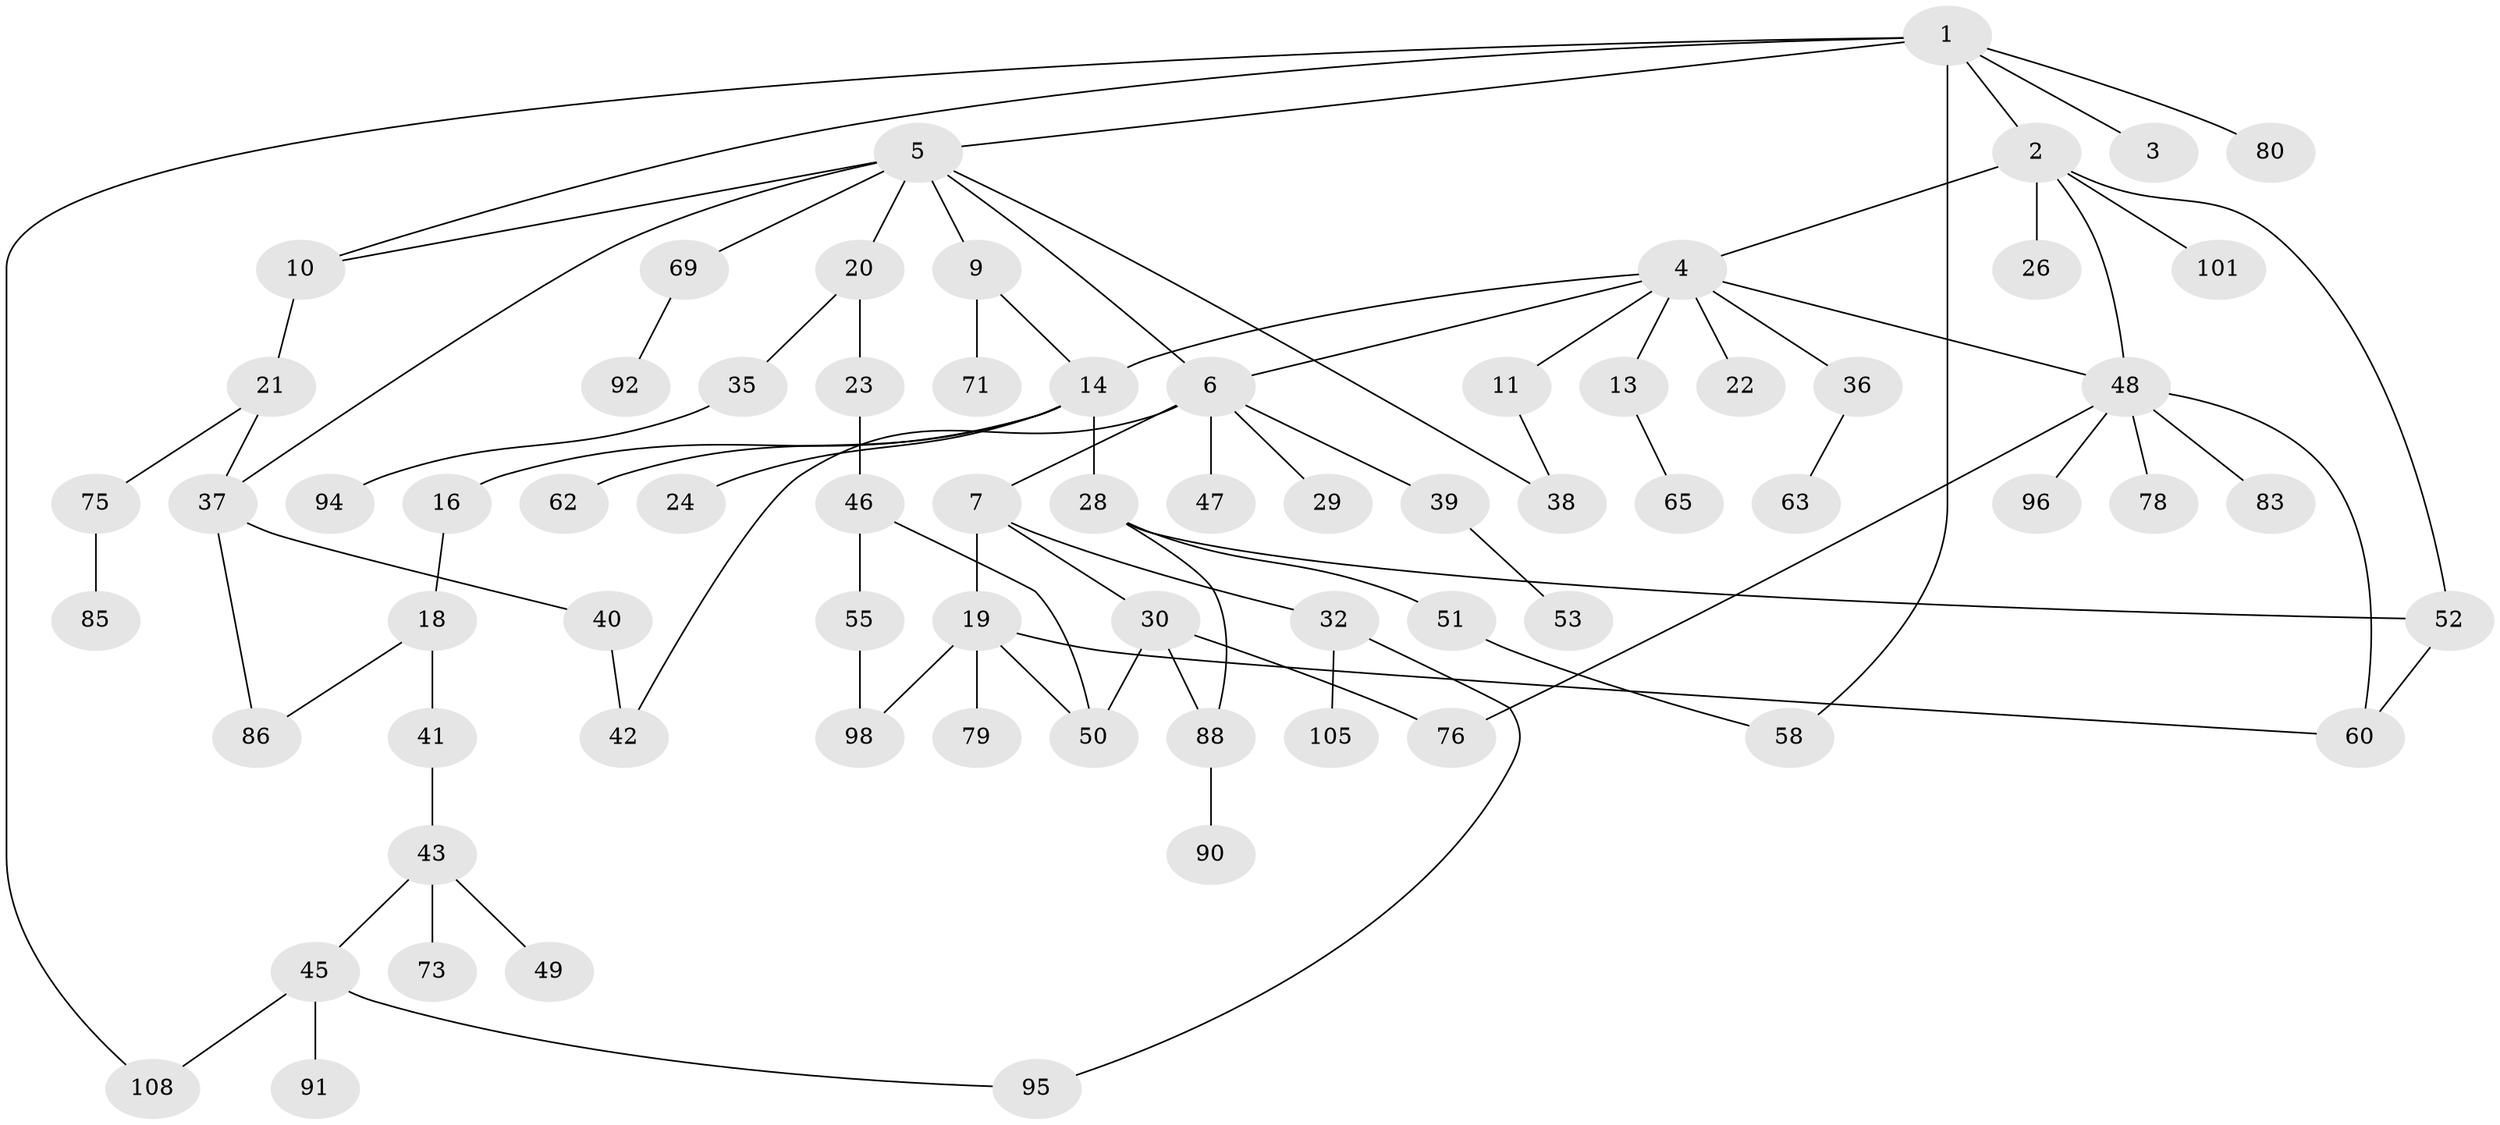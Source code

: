 // Generated by graph-tools (version 1.1) at 2025/51/02/27/25 19:51:40]
// undirected, 71 vertices, 89 edges
graph export_dot {
graph [start="1"]
  node [color=gray90,style=filled];
  1 [super="+17"];
  2 [super="+44"];
  3;
  4 [super="+68"];
  5 [super="+8"];
  6 [super="+107"];
  7 [super="+12"];
  9 [super="+67"];
  10;
  11 [super="+27"];
  13 [super="+104"];
  14 [super="+15"];
  16 [super="+57"];
  18 [super="+93"];
  19 [super="+70"];
  20;
  21 [super="+66"];
  22 [super="+25"];
  23 [super="+31"];
  24;
  26;
  28 [super="+34"];
  29 [super="+100"];
  30 [super="+33"];
  32;
  35 [super="+103"];
  36 [super="+54"];
  37 [super="+72"];
  38 [super="+87"];
  39 [super="+102"];
  40 [super="+56"];
  41;
  42;
  43;
  45 [super="+97"];
  46;
  47 [super="+82"];
  48 [super="+64"];
  49;
  50;
  51 [super="+59"];
  52 [super="+106"];
  53;
  55 [super="+84"];
  58 [super="+74"];
  60 [super="+61"];
  62;
  63;
  65;
  69 [super="+77"];
  71;
  73;
  75 [super="+81"];
  76;
  78;
  79;
  80;
  83;
  85;
  86;
  88 [super="+89"];
  90;
  91;
  92;
  94;
  95 [super="+99"];
  96;
  98;
  101;
  105;
  108;
  1 -- 2;
  1 -- 3;
  1 -- 5;
  1 -- 58;
  1 -- 108;
  1 -- 80;
  1 -- 10;
  2 -- 4;
  2 -- 26;
  2 -- 101;
  2 -- 48;
  2 -- 52;
  4 -- 6;
  4 -- 11;
  4 -- 13;
  4 -- 22;
  4 -- 36;
  4 -- 14;
  4 -- 48;
  5 -- 9;
  5 -- 10;
  5 -- 20;
  5 -- 69;
  5 -- 38;
  5 -- 6;
  5 -- 37;
  6 -- 7;
  6 -- 29;
  6 -- 39;
  6 -- 47;
  6 -- 42;
  7 -- 19;
  7 -- 30;
  7 -- 32;
  9 -- 14;
  9 -- 71;
  10 -- 21 [weight=2];
  11 -- 38;
  13 -- 65;
  14 -- 16;
  14 -- 28 [weight=2];
  14 -- 24;
  14 -- 62;
  16 -- 18;
  18 -- 41;
  18 -- 86;
  19 -- 60;
  19 -- 79;
  19 -- 98;
  19 -- 50;
  20 -- 23;
  20 -- 35;
  21 -- 37;
  21 -- 75;
  23 -- 46 [weight=2];
  28 -- 51;
  28 -- 52;
  28 -- 88;
  30 -- 76;
  30 -- 50;
  30 -- 88;
  32 -- 95;
  32 -- 105;
  35 -- 94;
  36 -- 63;
  37 -- 40;
  37 -- 86;
  39 -- 53;
  40 -- 42;
  41 -- 43;
  43 -- 45;
  43 -- 49;
  43 -- 73;
  45 -- 91;
  45 -- 108;
  45 -- 95;
  46 -- 55;
  46 -- 50;
  48 -- 96;
  48 -- 83;
  48 -- 60;
  48 -- 78;
  48 -- 76;
  51 -- 58;
  52 -- 60;
  55 -- 98;
  69 -- 92;
  75 -- 85;
  88 -- 90;
}
